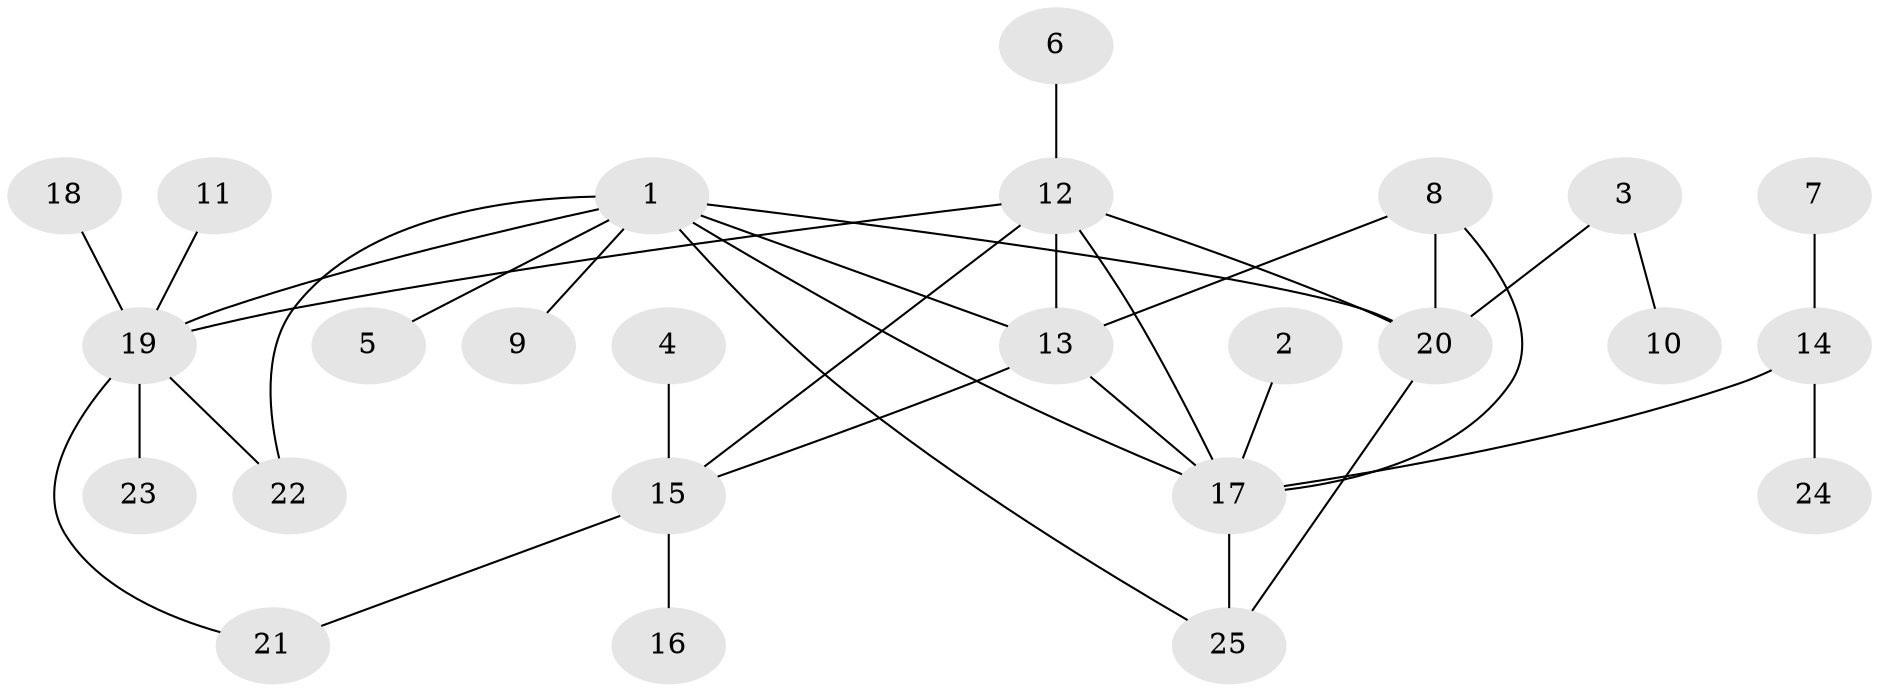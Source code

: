 // original degree distribution, {6: 0.10204081632653061, 4: 0.061224489795918366, 5: 0.02040816326530612, 9: 0.02040816326530612, 8: 0.02040816326530612, 3: 0.04081632653061224, 2: 0.24489795918367346, 1: 0.4897959183673469}
// Generated by graph-tools (version 1.1) at 2025/26/03/09/25 03:26:38]
// undirected, 25 vertices, 35 edges
graph export_dot {
graph [start="1"]
  node [color=gray90,style=filled];
  1;
  2;
  3;
  4;
  5;
  6;
  7;
  8;
  9;
  10;
  11;
  12;
  13;
  14;
  15;
  16;
  17;
  18;
  19;
  20;
  21;
  22;
  23;
  24;
  25;
  1 -- 5 [weight=1.0];
  1 -- 9 [weight=1.0];
  1 -- 13 [weight=1.0];
  1 -- 17 [weight=1.0];
  1 -- 19 [weight=1.0];
  1 -- 20 [weight=1.0];
  1 -- 22 [weight=1.0];
  1 -- 25 [weight=1.0];
  2 -- 17 [weight=1.0];
  3 -- 10 [weight=1.0];
  3 -- 20 [weight=1.0];
  4 -- 15 [weight=1.0];
  6 -- 12 [weight=1.0];
  7 -- 14 [weight=1.0];
  8 -- 13 [weight=1.0];
  8 -- 17 [weight=1.0];
  8 -- 20 [weight=1.0];
  11 -- 19 [weight=1.0];
  12 -- 13 [weight=1.0];
  12 -- 15 [weight=1.0];
  12 -- 17 [weight=1.0];
  12 -- 19 [weight=1.0];
  12 -- 20 [weight=1.0];
  13 -- 15 [weight=1.0];
  13 -- 17 [weight=1.0];
  14 -- 17 [weight=1.0];
  14 -- 24 [weight=1.0];
  15 -- 16 [weight=1.0];
  15 -- 21 [weight=1.0];
  17 -- 25 [weight=1.0];
  18 -- 19 [weight=1.0];
  19 -- 21 [weight=1.0];
  19 -- 22 [weight=1.0];
  19 -- 23 [weight=1.0];
  20 -- 25 [weight=1.0];
}
